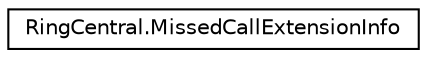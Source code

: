 digraph "Graphical Class Hierarchy"
{
 // LATEX_PDF_SIZE
  edge [fontname="Helvetica",fontsize="10",labelfontname="Helvetica",labelfontsize="10"];
  node [fontname="Helvetica",fontsize="10",shape=record];
  rankdir="LR";
  Node0 [label="RingCentral.MissedCallExtensionInfo",height=0.2,width=0.4,color="black", fillcolor="white", style="filled",URL="$classRingCentral_1_1MissedCallExtensionInfo.html",tooltip="Specifies an extension (a calling group) which should be used for the missed call transfer...."];
}
